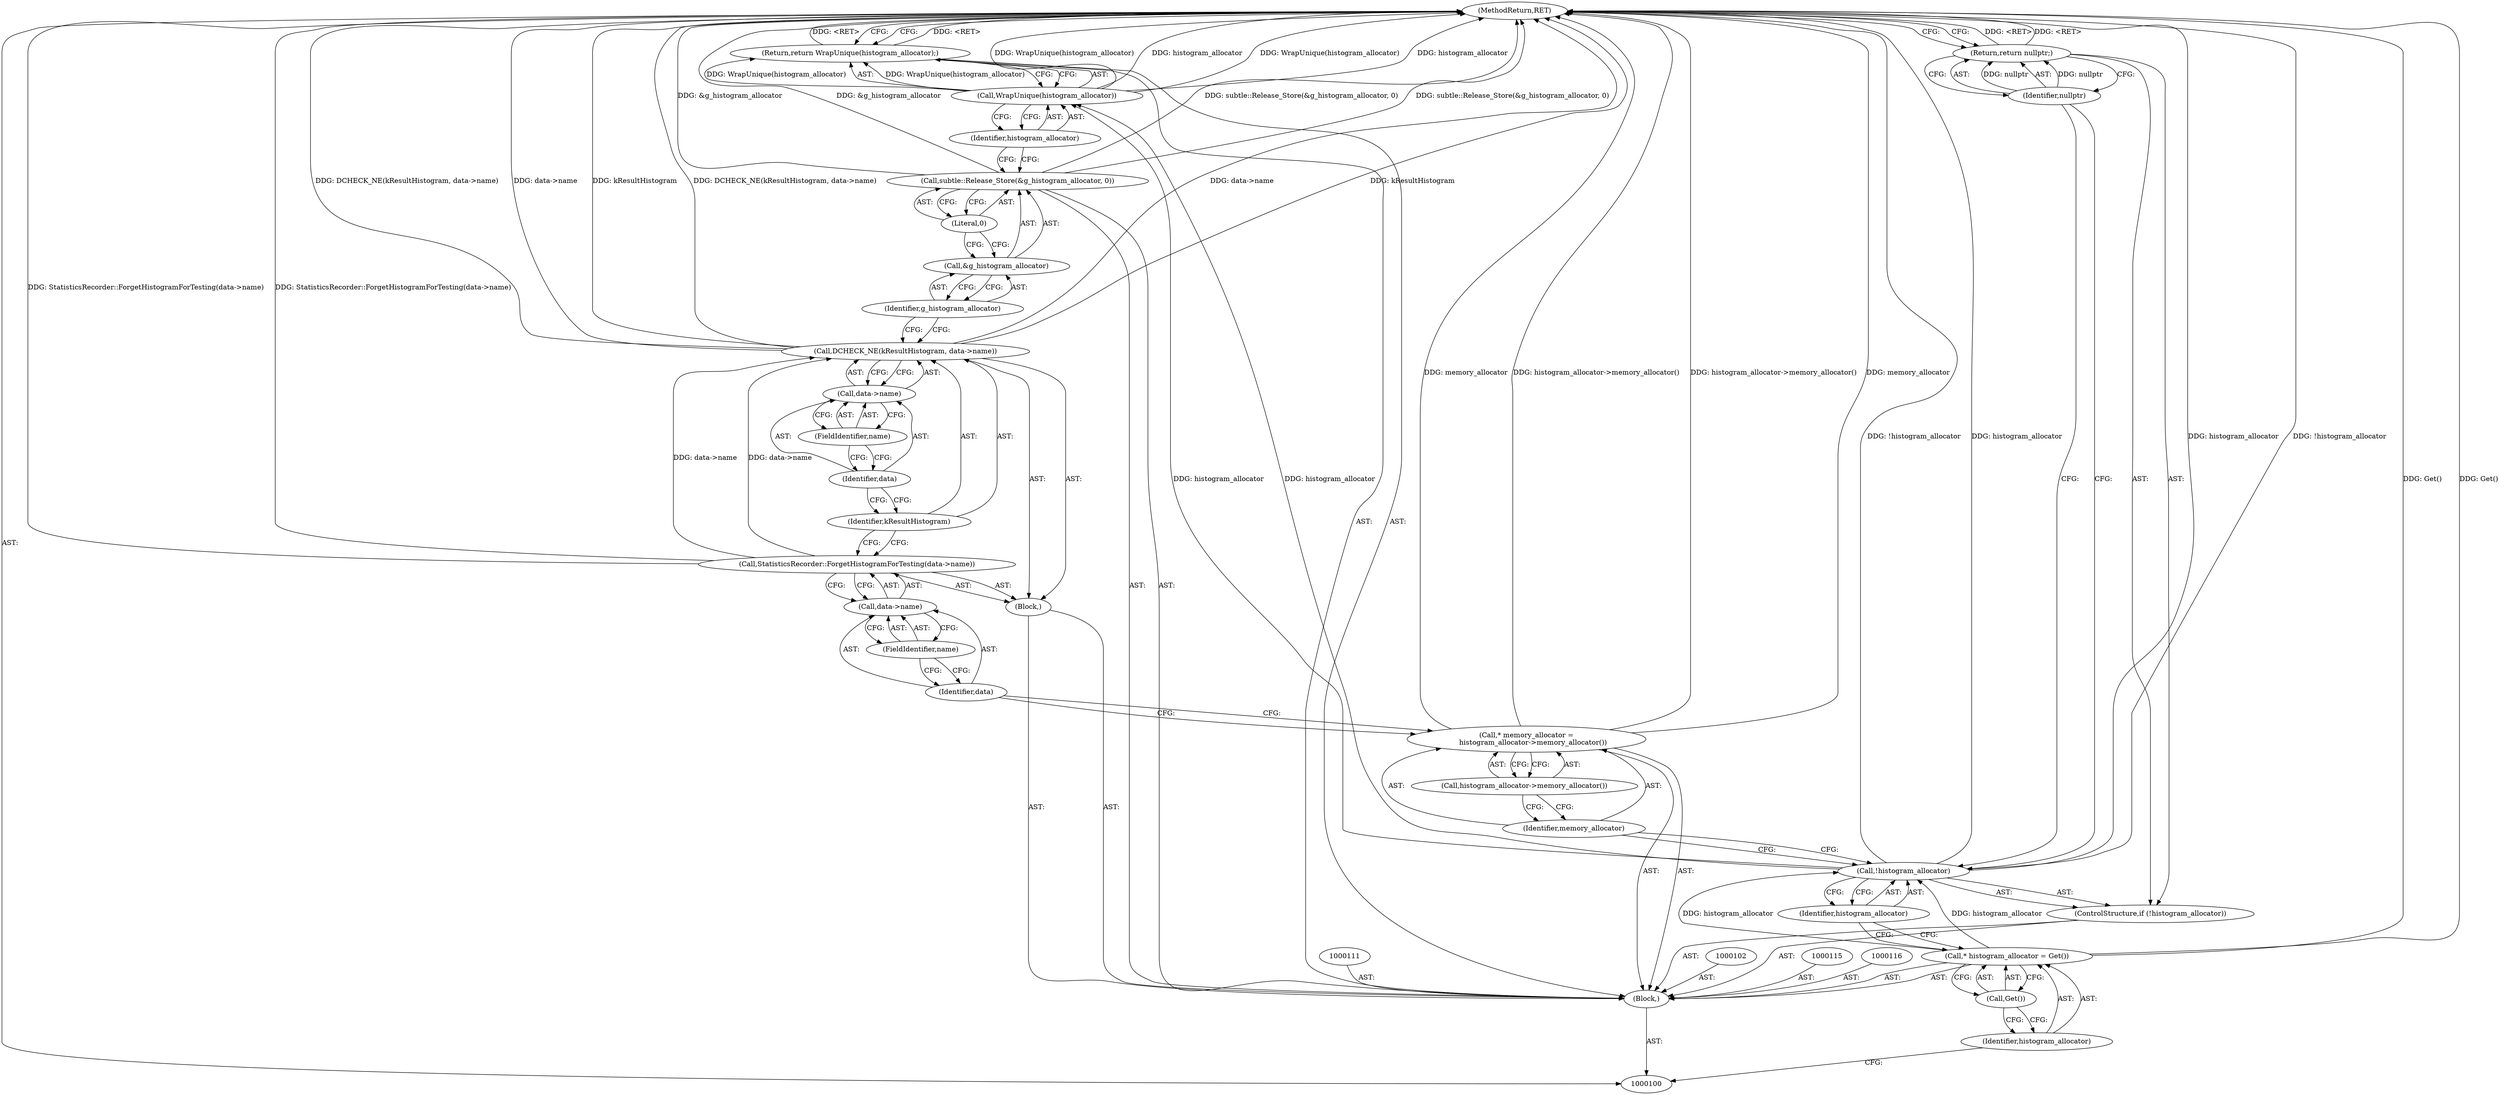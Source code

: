 digraph "1_Chrome_3f38b2253b19f9f9595f79fb92bfb5077e7b1959_5" {
"1000134" [label="(MethodReturn,RET)"];
"1000101" [label="(Block,)"];
"1000117" [label="(Block,)"];
"1000118" [label="(Call,StatisticsRecorder::ForgetHistogramForTesting(data->name))"];
"1000119" [label="(Call,data->name)"];
"1000120" [label="(Identifier,data)"];
"1000121" [label="(FieldIdentifier,name)"];
"1000123" [label="(Identifier,kResultHistogram)"];
"1000124" [label="(Call,data->name)"];
"1000125" [label="(Identifier,data)"];
"1000126" [label="(FieldIdentifier,name)"];
"1000122" [label="(Call,DCHECK_NE(kResultHistogram, data->name))"];
"1000128" [label="(Call,&g_histogram_allocator)"];
"1000129" [label="(Identifier,g_histogram_allocator)"];
"1000127" [label="(Call,subtle::Release_Store(&g_histogram_allocator, 0))"];
"1000130" [label="(Literal,0)"];
"1000131" [label="(Return,return WrapUnique(histogram_allocator);)"];
"1000133" [label="(Identifier,histogram_allocator)"];
"1000132" [label="(Call,WrapUnique(histogram_allocator))"];
"1000103" [label="(Call,* histogram_allocator = Get())"];
"1000104" [label="(Identifier,histogram_allocator)"];
"1000105" [label="(Call,Get())"];
"1000106" [label="(ControlStructure,if (!histogram_allocator))"];
"1000107" [label="(Call,!histogram_allocator)"];
"1000108" [label="(Identifier,histogram_allocator)"];
"1000110" [label="(Identifier,nullptr)"];
"1000109" [label="(Return,return nullptr;)"];
"1000112" [label="(Call,* memory_allocator =\n      histogram_allocator->memory_allocator())"];
"1000113" [label="(Identifier,memory_allocator)"];
"1000114" [label="(Call,histogram_allocator->memory_allocator())"];
"1000134" -> "1000100"  [label="AST: "];
"1000134" -> "1000109"  [label="CFG: "];
"1000134" -> "1000131"  [label="CFG: "];
"1000107" -> "1000134"  [label="DDG: histogram_allocator"];
"1000107" -> "1000134"  [label="DDG: !histogram_allocator"];
"1000103" -> "1000134"  [label="DDG: Get()"];
"1000112" -> "1000134"  [label="DDG: histogram_allocator->memory_allocator()"];
"1000112" -> "1000134"  [label="DDG: memory_allocator"];
"1000127" -> "1000134"  [label="DDG: subtle::Release_Store(&g_histogram_allocator, 0)"];
"1000127" -> "1000134"  [label="DDG: &g_histogram_allocator"];
"1000118" -> "1000134"  [label="DDG: StatisticsRecorder::ForgetHistogramForTesting(data->name)"];
"1000122" -> "1000134"  [label="DDG: DCHECK_NE(kResultHistogram, data->name)"];
"1000122" -> "1000134"  [label="DDG: data->name"];
"1000122" -> "1000134"  [label="DDG: kResultHistogram"];
"1000132" -> "1000134"  [label="DDG: WrapUnique(histogram_allocator)"];
"1000132" -> "1000134"  [label="DDG: histogram_allocator"];
"1000131" -> "1000134"  [label="DDG: <RET>"];
"1000109" -> "1000134"  [label="DDG: <RET>"];
"1000101" -> "1000100"  [label="AST: "];
"1000102" -> "1000101"  [label="AST: "];
"1000103" -> "1000101"  [label="AST: "];
"1000106" -> "1000101"  [label="AST: "];
"1000111" -> "1000101"  [label="AST: "];
"1000112" -> "1000101"  [label="AST: "];
"1000115" -> "1000101"  [label="AST: "];
"1000116" -> "1000101"  [label="AST: "];
"1000117" -> "1000101"  [label="AST: "];
"1000127" -> "1000101"  [label="AST: "];
"1000131" -> "1000101"  [label="AST: "];
"1000117" -> "1000101"  [label="AST: "];
"1000118" -> "1000117"  [label="AST: "];
"1000122" -> "1000117"  [label="AST: "];
"1000118" -> "1000117"  [label="AST: "];
"1000118" -> "1000119"  [label="CFG: "];
"1000119" -> "1000118"  [label="AST: "];
"1000123" -> "1000118"  [label="CFG: "];
"1000118" -> "1000134"  [label="DDG: StatisticsRecorder::ForgetHistogramForTesting(data->name)"];
"1000118" -> "1000122"  [label="DDG: data->name"];
"1000119" -> "1000118"  [label="AST: "];
"1000119" -> "1000121"  [label="CFG: "];
"1000120" -> "1000119"  [label="AST: "];
"1000121" -> "1000119"  [label="AST: "];
"1000118" -> "1000119"  [label="CFG: "];
"1000120" -> "1000119"  [label="AST: "];
"1000120" -> "1000112"  [label="CFG: "];
"1000121" -> "1000120"  [label="CFG: "];
"1000121" -> "1000119"  [label="AST: "];
"1000121" -> "1000120"  [label="CFG: "];
"1000119" -> "1000121"  [label="CFG: "];
"1000123" -> "1000122"  [label="AST: "];
"1000123" -> "1000118"  [label="CFG: "];
"1000125" -> "1000123"  [label="CFG: "];
"1000124" -> "1000122"  [label="AST: "];
"1000124" -> "1000126"  [label="CFG: "];
"1000125" -> "1000124"  [label="AST: "];
"1000126" -> "1000124"  [label="AST: "];
"1000122" -> "1000124"  [label="CFG: "];
"1000125" -> "1000124"  [label="AST: "];
"1000125" -> "1000123"  [label="CFG: "];
"1000126" -> "1000125"  [label="CFG: "];
"1000126" -> "1000124"  [label="AST: "];
"1000126" -> "1000125"  [label="CFG: "];
"1000124" -> "1000126"  [label="CFG: "];
"1000122" -> "1000117"  [label="AST: "];
"1000122" -> "1000124"  [label="CFG: "];
"1000123" -> "1000122"  [label="AST: "];
"1000124" -> "1000122"  [label="AST: "];
"1000129" -> "1000122"  [label="CFG: "];
"1000122" -> "1000134"  [label="DDG: DCHECK_NE(kResultHistogram, data->name)"];
"1000122" -> "1000134"  [label="DDG: data->name"];
"1000122" -> "1000134"  [label="DDG: kResultHistogram"];
"1000118" -> "1000122"  [label="DDG: data->name"];
"1000128" -> "1000127"  [label="AST: "];
"1000128" -> "1000129"  [label="CFG: "];
"1000129" -> "1000128"  [label="AST: "];
"1000130" -> "1000128"  [label="CFG: "];
"1000129" -> "1000128"  [label="AST: "];
"1000129" -> "1000122"  [label="CFG: "];
"1000128" -> "1000129"  [label="CFG: "];
"1000127" -> "1000101"  [label="AST: "];
"1000127" -> "1000130"  [label="CFG: "];
"1000128" -> "1000127"  [label="AST: "];
"1000130" -> "1000127"  [label="AST: "];
"1000133" -> "1000127"  [label="CFG: "];
"1000127" -> "1000134"  [label="DDG: subtle::Release_Store(&g_histogram_allocator, 0)"];
"1000127" -> "1000134"  [label="DDG: &g_histogram_allocator"];
"1000130" -> "1000127"  [label="AST: "];
"1000130" -> "1000128"  [label="CFG: "];
"1000127" -> "1000130"  [label="CFG: "];
"1000131" -> "1000101"  [label="AST: "];
"1000131" -> "1000132"  [label="CFG: "];
"1000132" -> "1000131"  [label="AST: "];
"1000134" -> "1000131"  [label="CFG: "];
"1000131" -> "1000134"  [label="DDG: <RET>"];
"1000132" -> "1000131"  [label="DDG: WrapUnique(histogram_allocator)"];
"1000133" -> "1000132"  [label="AST: "];
"1000133" -> "1000127"  [label="CFG: "];
"1000132" -> "1000133"  [label="CFG: "];
"1000132" -> "1000131"  [label="AST: "];
"1000132" -> "1000133"  [label="CFG: "];
"1000133" -> "1000132"  [label="AST: "];
"1000131" -> "1000132"  [label="CFG: "];
"1000132" -> "1000134"  [label="DDG: WrapUnique(histogram_allocator)"];
"1000132" -> "1000134"  [label="DDG: histogram_allocator"];
"1000132" -> "1000131"  [label="DDG: WrapUnique(histogram_allocator)"];
"1000107" -> "1000132"  [label="DDG: histogram_allocator"];
"1000103" -> "1000101"  [label="AST: "];
"1000103" -> "1000105"  [label="CFG: "];
"1000104" -> "1000103"  [label="AST: "];
"1000105" -> "1000103"  [label="AST: "];
"1000108" -> "1000103"  [label="CFG: "];
"1000103" -> "1000134"  [label="DDG: Get()"];
"1000103" -> "1000107"  [label="DDG: histogram_allocator"];
"1000104" -> "1000103"  [label="AST: "];
"1000104" -> "1000100"  [label="CFG: "];
"1000105" -> "1000104"  [label="CFG: "];
"1000105" -> "1000103"  [label="AST: "];
"1000105" -> "1000104"  [label="CFG: "];
"1000103" -> "1000105"  [label="CFG: "];
"1000106" -> "1000101"  [label="AST: "];
"1000107" -> "1000106"  [label="AST: "];
"1000109" -> "1000106"  [label="AST: "];
"1000107" -> "1000106"  [label="AST: "];
"1000107" -> "1000108"  [label="CFG: "];
"1000108" -> "1000107"  [label="AST: "];
"1000110" -> "1000107"  [label="CFG: "];
"1000113" -> "1000107"  [label="CFG: "];
"1000107" -> "1000134"  [label="DDG: histogram_allocator"];
"1000107" -> "1000134"  [label="DDG: !histogram_allocator"];
"1000103" -> "1000107"  [label="DDG: histogram_allocator"];
"1000107" -> "1000132"  [label="DDG: histogram_allocator"];
"1000108" -> "1000107"  [label="AST: "];
"1000108" -> "1000103"  [label="CFG: "];
"1000107" -> "1000108"  [label="CFG: "];
"1000110" -> "1000109"  [label="AST: "];
"1000110" -> "1000107"  [label="CFG: "];
"1000109" -> "1000110"  [label="CFG: "];
"1000110" -> "1000109"  [label="DDG: nullptr"];
"1000109" -> "1000106"  [label="AST: "];
"1000109" -> "1000110"  [label="CFG: "];
"1000110" -> "1000109"  [label="AST: "];
"1000134" -> "1000109"  [label="CFG: "];
"1000109" -> "1000134"  [label="DDG: <RET>"];
"1000110" -> "1000109"  [label="DDG: nullptr"];
"1000112" -> "1000101"  [label="AST: "];
"1000112" -> "1000114"  [label="CFG: "];
"1000113" -> "1000112"  [label="AST: "];
"1000114" -> "1000112"  [label="AST: "];
"1000120" -> "1000112"  [label="CFG: "];
"1000112" -> "1000134"  [label="DDG: histogram_allocator->memory_allocator()"];
"1000112" -> "1000134"  [label="DDG: memory_allocator"];
"1000113" -> "1000112"  [label="AST: "];
"1000113" -> "1000107"  [label="CFG: "];
"1000114" -> "1000113"  [label="CFG: "];
"1000114" -> "1000112"  [label="AST: "];
"1000114" -> "1000113"  [label="CFG: "];
"1000112" -> "1000114"  [label="CFG: "];
}
